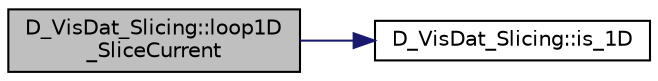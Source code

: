 digraph "D_VisDat_Slicing::loop1D_SliceCurrent"
{
 // LATEX_PDF_SIZE
  edge [fontname="Helvetica",fontsize="10",labelfontname="Helvetica",labelfontsize="10"];
  node [fontname="Helvetica",fontsize="10",shape=record];
  rankdir="LR";
  Node1 [label="D_VisDat_Slicing::loop1D\l_SliceCurrent",height=0.2,width=0.4,color="black", fillcolor="grey75", style="filled", fontcolor="black",tooltip=" "];
  Node1 -> Node2 [color="midnightblue",fontsize="10",style="solid",fontname="Helvetica"];
  Node2 [label="D_VisDat_Slicing::is_1D",height=0.2,width=0.4,color="black", fillcolor="white", style="filled",URL="$class_d___vis_dat___slicing.html#affd0ae0e6ce6edf436b29dc73abd547b",tooltip=" "];
}
